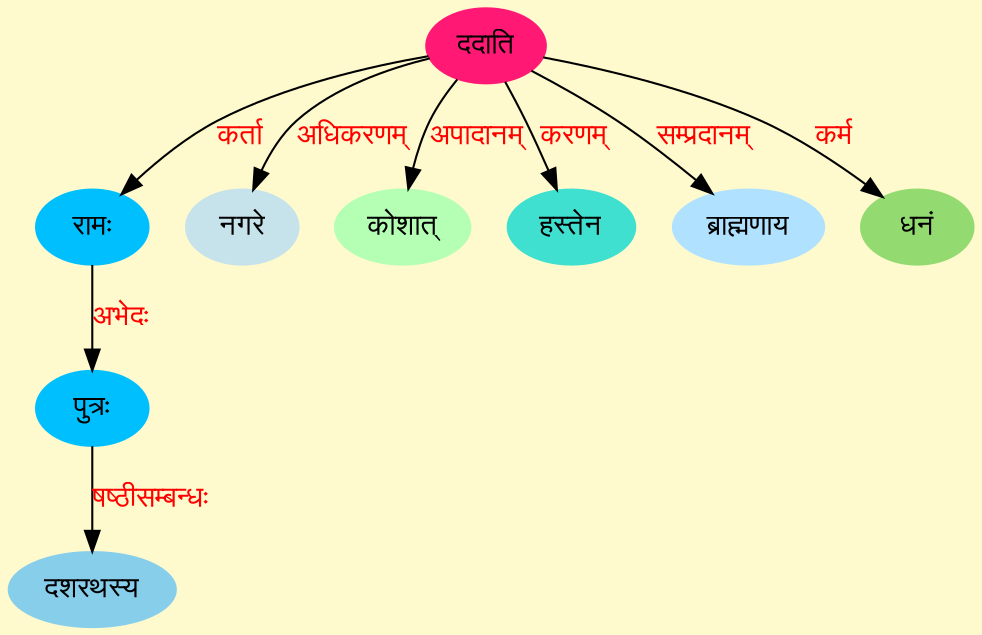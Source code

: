 digraph G{
Node1 [style=filled, color="#87CEEB" , label="दशरथस्य", fontname="Lohit Hindi"]
Node2 [style=filled, color="#00BFFF" , label="पुत्रः", fontname="Lohit Hindi"]
Node3 [style=filled, color="#00BFFF" , label="रामः", fontname="Lohit Hindi"]
Node4 [style=filled, color="#C6E2EB" , label="नगरे", fontname="Lohit Hindi"]
Node5 [style=filled, color="#B4FFB4" , label="कोशात्", fontname="Lohit Hindi"]
Node6 [style=filled, color="#40E0D0" , label="हस्तेन", fontname="Lohit Hindi"]
Node7 [style=filled, color="#B0E2FF" , label="ब्राह्मणाय", fontname="Lohit Hindi"]
Node8 [style=filled, color="#93DB70" , label="धनं", fontname="Lohit Hindi"]
Node9 [style=filled, color="#FF1975" , label="ददाति", fontname="Lohit Hindi"]
Node1 -> Node2 [label="षष्ठीसम्बन्धः",dir=back ,fontcolor=red, fontname="Lohit Hindi"]
Node2 -> Node3 [label="अभेदः",dir=back ,fontcolor=red, fontname="Lohit Hindi"]
Node3 -> Node9 [label="कर्ता",dir=back ,fontcolor=red, fontname="Lohit Hindi"]
Node4 -> Node9 [label="अधिकरणम्",dir=back ,fontcolor=red, fontname="Lohit Hindi"]
Node5 -> Node9 [label="अपादानम्",dir=back ,fontcolor=red, fontname="Lohit Hindi"]
Node6 -> Node9 [label="करणम्",dir=back ,fontcolor=red, fontname="Lohit Hindi"]
Node7 -> Node9 [label="सम्प्रदानम्",dir=back ,fontcolor=red, fontname="Lohit Hindi"]
Node8 -> Node9 [label="कर्म",dir=back ,fontcolor=red, fontname="Lohit Hindi"]

rankdir=BT
bgcolor="lemonchiffon1";
}